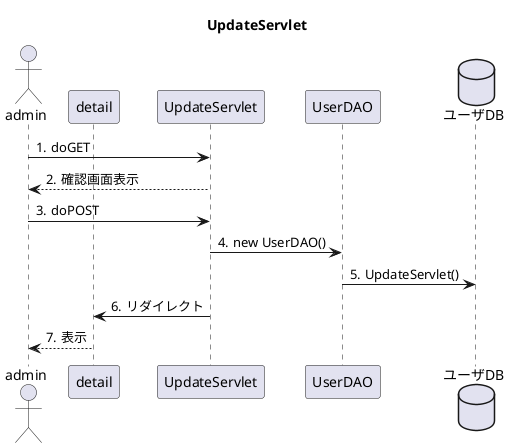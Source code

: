@startuml
title UpdateServlet

autonumber "#."

actor admin
participant detail
participant UpdateServlet
participant UserDAO
database ユーザDB


admin -> UpdateServlet:doGET
UpdateServlet --> admin:確認画面表示
admin ->UpdateServlet:doPOST
UpdateServlet -> UserDAO:new UserDAO()
UserDAO -> ユーザDB:UpdateServlet()

UpdateServlet -> detail:リダイレクト
detail --> admin:表示
@enduml
